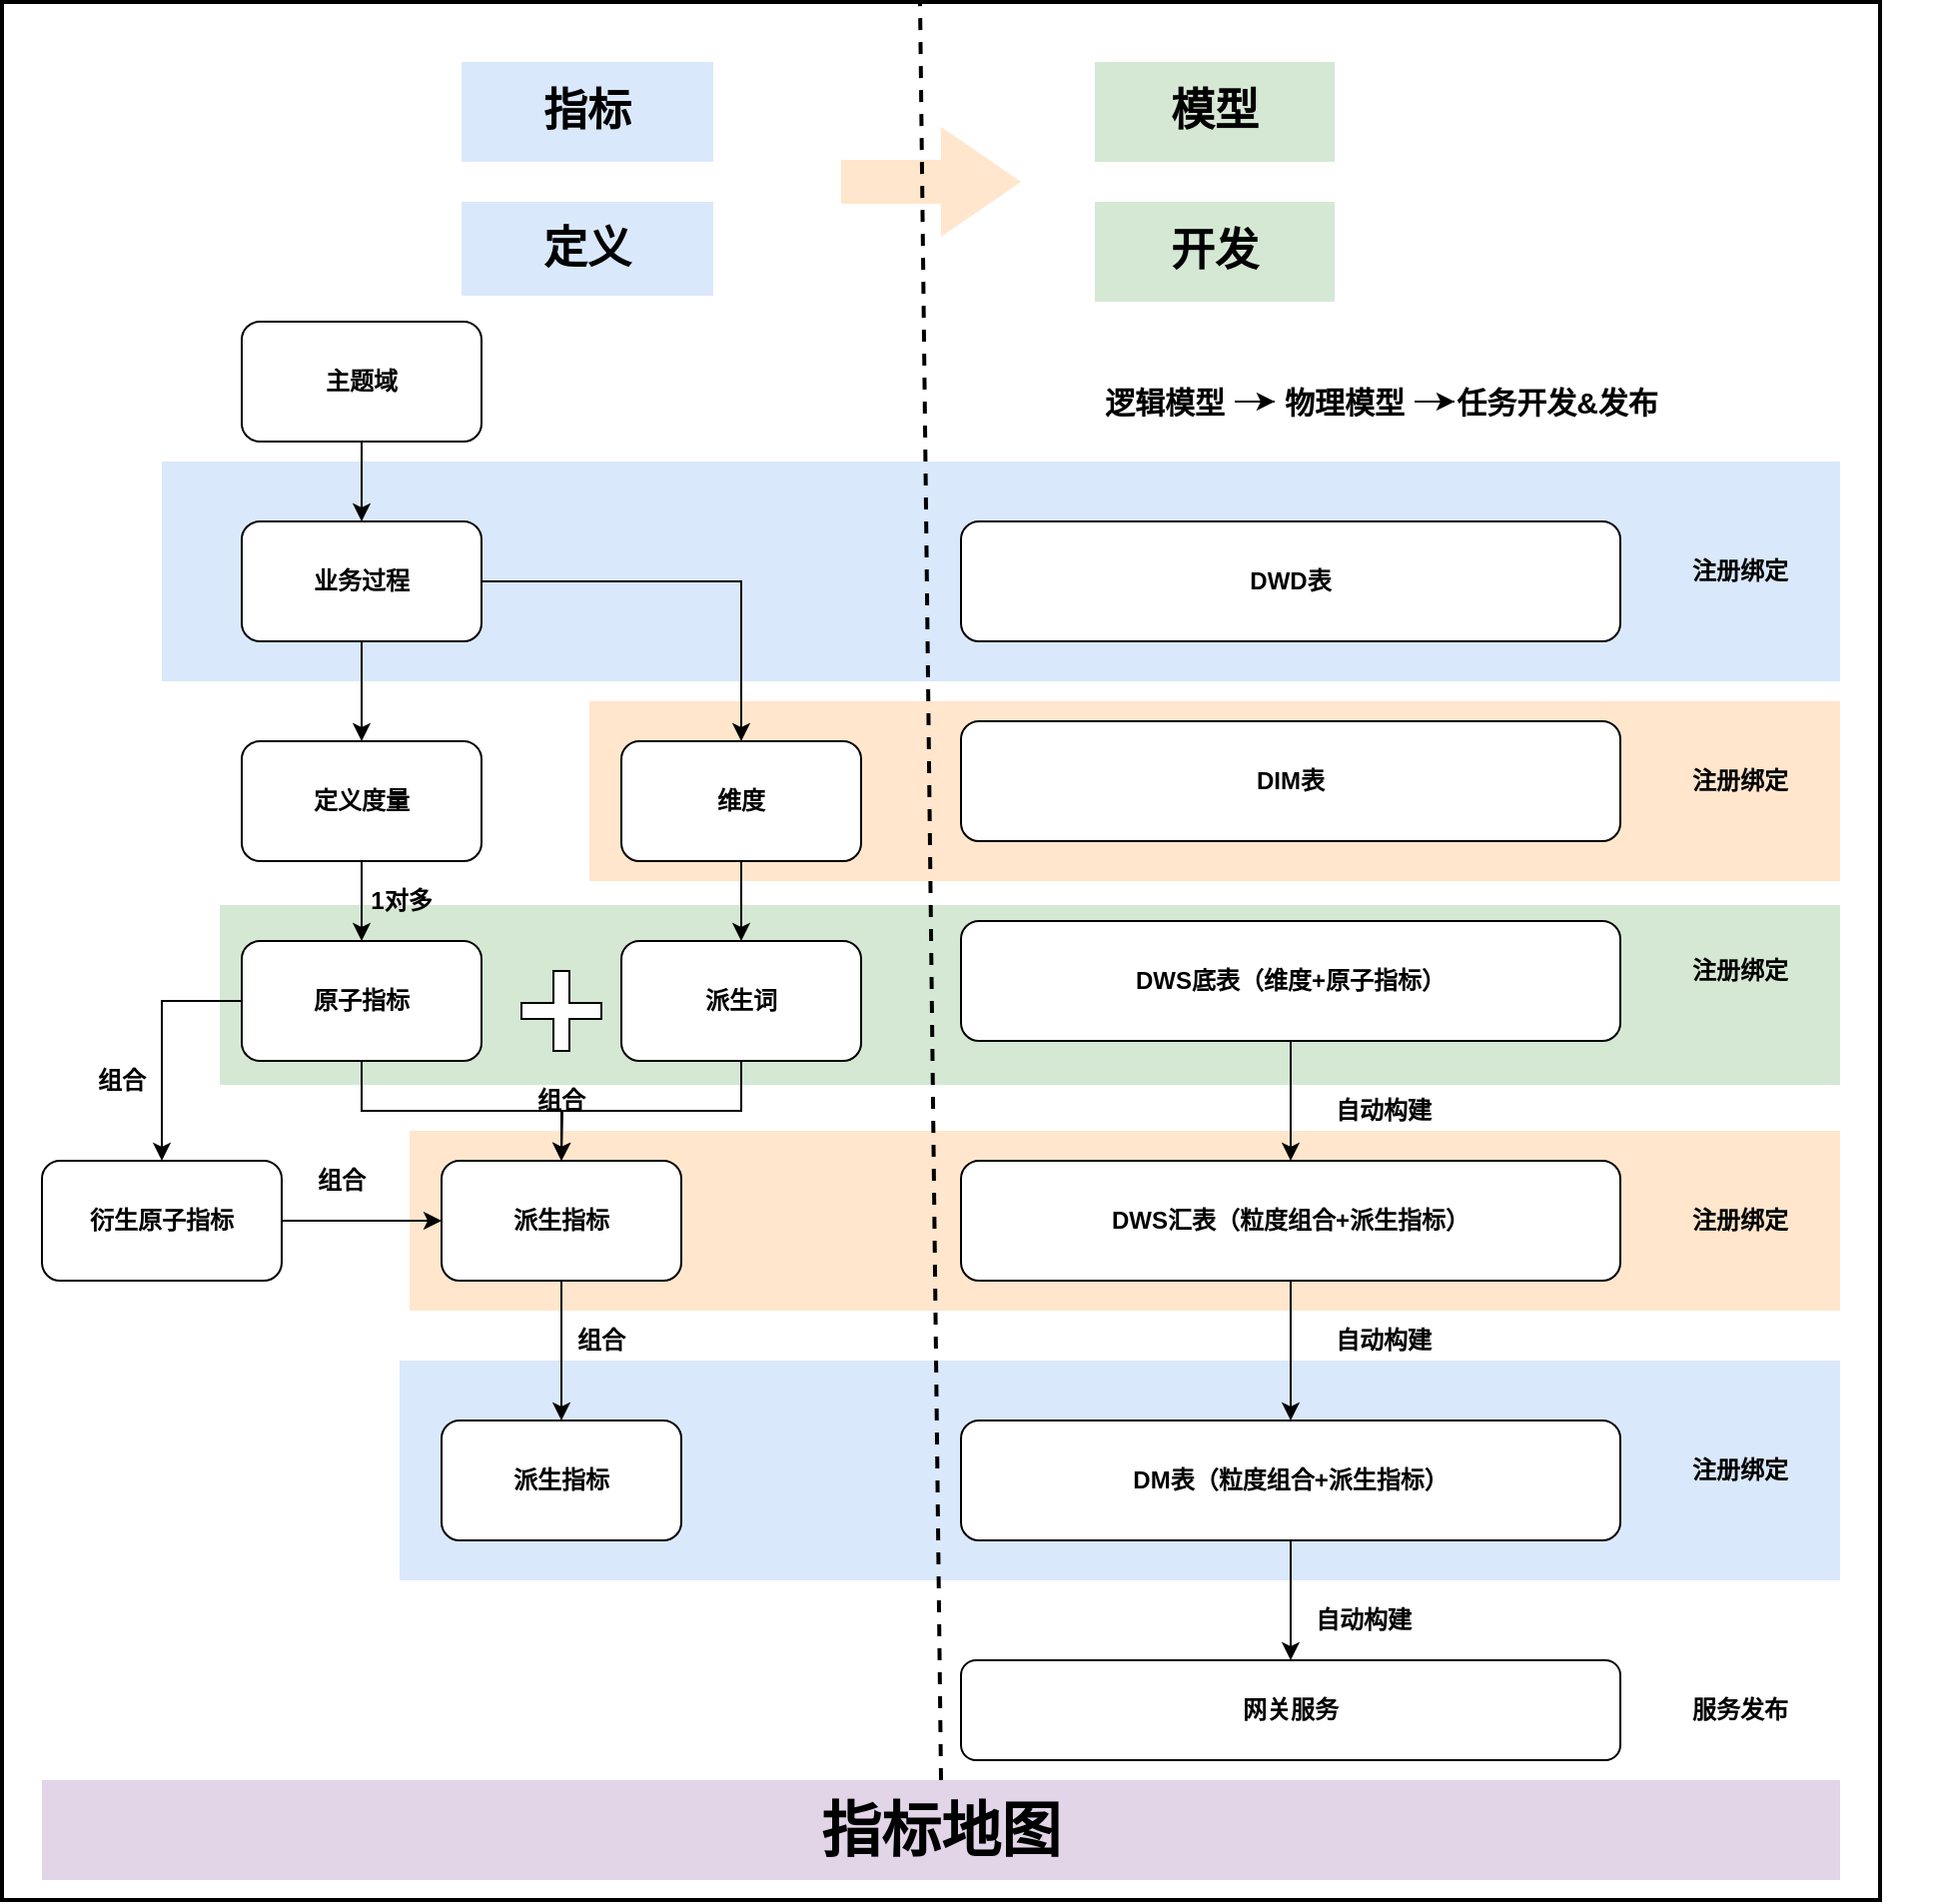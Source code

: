 <mxfile version="20.8.23" type="github">
  <diagram name="第 1 页" id="JSUvzp0A9ffYqXPfsxZi">
    <mxGraphModel dx="1122" dy="555" grid="1" gridSize="10" guides="1" tooltips="1" connect="1" arrows="1" fold="1" page="1" pageScale="1" pageWidth="827" pageHeight="1169" math="0" shadow="0">
      <root>
        <mxCell id="0" />
        <mxCell id="1" parent="0" />
        <mxCell id="ZQcCrLwTL-A52zjqZKLK-1" value="" style="rounded=0;whiteSpace=wrap;html=1;fontStyle=1;strokeWidth=2;" diagramCategory="general" diagramName="Rectangle" vertex="1" parent="1">
          <mxGeometry x="160" y="110" width="940" height="950" as="geometry" />
        </mxCell>
        <mxCell id="ZQcCrLwTL-A52zjqZKLK-2" value="" style="rounded=0;whiteSpace=wrap;html=1;dashed=1;fontStyle=1;strokeColor=none;fillColor=#d5e8d4;" diagramCategory="general" diagramName="Rectangle" vertex="1" parent="1">
          <mxGeometry x="269" y="562" width="811" height="90" as="geometry" />
        </mxCell>
        <mxCell id="ZQcCrLwTL-A52zjqZKLK-3" value="" style="rounded=0;whiteSpace=wrap;html=1;dashed=1;fontStyle=1;strokeColor=none;fillColor=#dae8fc;" diagramCategory="general" diagramName="Rectangle" vertex="1" parent="1">
          <mxGeometry x="359" y="790" width="721" height="110" as="geometry" />
        </mxCell>
        <mxCell id="ZQcCrLwTL-A52zjqZKLK-4" value="" style="rounded=0;whiteSpace=wrap;html=1;dashed=1;fontStyle=1;strokeColor=none;fillColor=#ffe6cc;" diagramCategory="general" diagramName="Rectangle" vertex="1" parent="1">
          <mxGeometry x="364" y="675" width="716" height="90" as="geometry" />
        </mxCell>
        <mxCell id="ZQcCrLwTL-A52zjqZKLK-5" value="注册绑定" style="text;html=1;strokeColor=none;fillColor=none;align=center;verticalAlign=middle;whiteSpace=wrap;rounded=0;fontStyle=1" diagramCategory="general" diagramName="text" vertex="1" parent="1">
          <mxGeometry x="995" y="710" width="70" height="20" as="geometry" />
        </mxCell>
        <mxCell id="ZQcCrLwTL-A52zjqZKLK-6" value="" style="rounded=0;whiteSpace=wrap;html=1;dashed=1;fontStyle=1;strokeColor=none;fillColor=#ffe6cc;" diagramCategory="general" diagramName="Rectangle" vertex="1" parent="1">
          <mxGeometry x="454" y="460" width="626" height="90" as="geometry" />
        </mxCell>
        <mxCell id="ZQcCrLwTL-A52zjqZKLK-7" value="" style="rounded=0;whiteSpace=wrap;html=1;dashed=1;fontStyle=1;strokeColor=none;fillColor=#dae8fc;" diagramCategory="general" diagramName="Rectangle" vertex="1" parent="1">
          <mxGeometry x="240" y="340" width="840" height="110" as="geometry" />
        </mxCell>
        <mxCell id="ZQcCrLwTL-A52zjqZKLK-8" style="edgeStyle=orthogonalEdgeStyle;rounded=0;orthogonalLoop=1;jettySize=auto;html=1;exitX=0.5;exitY=1;exitDx=0;exitDy=0;fontStyle=1" edge="1" parent="1" source="ZQcCrLwTL-A52zjqZKLK-9" target="ZQcCrLwTL-A52zjqZKLK-12">
          <mxGeometry relative="1" as="geometry" />
        </mxCell>
        <mxCell id="ZQcCrLwTL-A52zjqZKLK-9" value="主题域" style="rounded=1;whiteSpace=wrap;html=1;fontStyle=1" diagramCategory="general" diagramName="RoundedRectangle" vertex="1" parent="1">
          <mxGeometry x="280" y="270" width="120" height="60" as="geometry" />
        </mxCell>
        <mxCell id="ZQcCrLwTL-A52zjqZKLK-10" style="edgeStyle=orthogonalEdgeStyle;rounded=0;orthogonalLoop=1;jettySize=auto;html=1;exitX=0.5;exitY=1;exitDx=0;exitDy=0;entryX=0.5;entryY=0;entryDx=0;entryDy=0;fontStyle=1" edge="1" parent="1" source="ZQcCrLwTL-A52zjqZKLK-12" target="ZQcCrLwTL-A52zjqZKLK-14">
          <mxGeometry relative="1" as="geometry" />
        </mxCell>
        <mxCell id="ZQcCrLwTL-A52zjqZKLK-11" style="edgeStyle=orthogonalEdgeStyle;rounded=0;orthogonalLoop=1;jettySize=auto;html=1;exitX=1;exitY=0.5;exitDx=0;exitDy=0;entryX=0.5;entryY=0;entryDx=0;entryDy=0;fontStyle=1" edge="1" parent="1" source="ZQcCrLwTL-A52zjqZKLK-12" target="ZQcCrLwTL-A52zjqZKLK-19">
          <mxGeometry relative="1" as="geometry" />
        </mxCell>
        <mxCell id="ZQcCrLwTL-A52zjqZKLK-12" value="业务过程" style="rounded=1;whiteSpace=wrap;html=1;fontStyle=1" diagramCategory="general" diagramName="RoundedRectangle" vertex="1" parent="1">
          <mxGeometry x="280" y="370" width="120" height="60" as="geometry" />
        </mxCell>
        <mxCell id="ZQcCrLwTL-A52zjqZKLK-13" style="edgeStyle=orthogonalEdgeStyle;rounded=0;orthogonalLoop=1;jettySize=auto;html=1;exitX=0.5;exitY=1;exitDx=0;exitDy=0;fontStyle=1" edge="1" parent="1" source="ZQcCrLwTL-A52zjqZKLK-14" target="ZQcCrLwTL-A52zjqZKLK-17">
          <mxGeometry relative="1" as="geometry" />
        </mxCell>
        <mxCell id="ZQcCrLwTL-A52zjqZKLK-14" value="定义度量" style="rounded=1;whiteSpace=wrap;html=1;fontStyle=1" diagramCategory="general" diagramName="RoundedRectangle" vertex="1" parent="1">
          <mxGeometry x="280" y="480" width="120" height="60" as="geometry" />
        </mxCell>
        <mxCell id="ZQcCrLwTL-A52zjqZKLK-15" style="edgeStyle=orthogonalEdgeStyle;rounded=0;orthogonalLoop=1;jettySize=auto;html=1;exitX=0.5;exitY=1;exitDx=0;exitDy=0;fontStyle=1" edge="1" parent="1" source="ZQcCrLwTL-A52zjqZKLK-17">
          <mxGeometry relative="1" as="geometry">
            <mxPoint x="440" y="690" as="targetPoint" />
          </mxGeometry>
        </mxCell>
        <mxCell id="ZQcCrLwTL-A52zjqZKLK-16" style="edgeStyle=orthogonalEdgeStyle;rounded=0;orthogonalLoop=1;jettySize=auto;html=1;exitX=0;exitY=0.5;exitDx=0;exitDy=0;fontStyle=1" edge="1" parent="1" source="ZQcCrLwTL-A52zjqZKLK-17" target="ZQcCrLwTL-A52zjqZKLK-24">
          <mxGeometry relative="1" as="geometry" />
        </mxCell>
        <mxCell id="ZQcCrLwTL-A52zjqZKLK-17" value="原子指标" style="rounded=1;whiteSpace=wrap;html=1;fontStyle=1" diagramCategory="general" diagramName="RoundedRectangle" vertex="1" parent="1">
          <mxGeometry x="280" y="580" width="120" height="60" as="geometry" />
        </mxCell>
        <mxCell id="ZQcCrLwTL-A52zjqZKLK-18" style="edgeStyle=orthogonalEdgeStyle;rounded=0;orthogonalLoop=1;jettySize=auto;html=1;exitX=0.5;exitY=1;exitDx=0;exitDy=0;fontStyle=1" edge="1" parent="1" source="ZQcCrLwTL-A52zjqZKLK-19" target="ZQcCrLwTL-A52zjqZKLK-21">
          <mxGeometry relative="1" as="geometry" />
        </mxCell>
        <mxCell id="ZQcCrLwTL-A52zjqZKLK-19" value="维度" style="rounded=1;whiteSpace=wrap;html=1;fontStyle=1" diagramCategory="general" diagramName="RoundedRectangle" vertex="1" parent="1">
          <mxGeometry x="470" y="480" width="120" height="60" as="geometry" />
        </mxCell>
        <mxCell id="ZQcCrLwTL-A52zjqZKLK-20" style="edgeStyle=orthogonalEdgeStyle;rounded=0;orthogonalLoop=1;jettySize=auto;html=1;exitX=0.5;exitY=1;exitDx=0;exitDy=0;entryX=0.5;entryY=0;entryDx=0;entryDy=0;fontStyle=1" edge="1" parent="1" source="ZQcCrLwTL-A52zjqZKLK-21" target="ZQcCrLwTL-A52zjqZKLK-23">
          <mxGeometry relative="1" as="geometry" />
        </mxCell>
        <mxCell id="ZQcCrLwTL-A52zjqZKLK-21" value="派生词" style="rounded=1;whiteSpace=wrap;html=1;fontStyle=1" diagramCategory="general" diagramName="RoundedRectangle" vertex="1" parent="1">
          <mxGeometry x="470" y="580" width="120" height="60" as="geometry" />
        </mxCell>
        <mxCell id="ZQcCrLwTL-A52zjqZKLK-22" style="edgeStyle=orthogonalEdgeStyle;rounded=0;orthogonalLoop=1;jettySize=auto;html=1;exitX=0.5;exitY=1;exitDx=0;exitDy=0;fontStyle=1" edge="1" parent="1" source="ZQcCrLwTL-A52zjqZKLK-23" target="ZQcCrLwTL-A52zjqZKLK-27">
          <mxGeometry relative="1" as="geometry" />
        </mxCell>
        <mxCell id="ZQcCrLwTL-A52zjqZKLK-23" value="派生指标" style="rounded=1;whiteSpace=wrap;html=1;fontStyle=1" diagramCategory="general" diagramName="RoundedRectangle" vertex="1" parent="1">
          <mxGeometry x="380" y="690" width="120" height="60" as="geometry" />
        </mxCell>
        <mxCell id="ZQcCrLwTL-A52zjqZKLK-69" style="edgeStyle=orthogonalEdgeStyle;rounded=0;orthogonalLoop=1;jettySize=auto;html=1;exitX=1;exitY=0.5;exitDx=0;exitDy=0;entryX=0;entryY=0.5;entryDx=0;entryDy=0;fontSize=15;" edge="1" parent="1" source="ZQcCrLwTL-A52zjqZKLK-24" target="ZQcCrLwTL-A52zjqZKLK-23">
          <mxGeometry relative="1" as="geometry" />
        </mxCell>
        <mxCell id="ZQcCrLwTL-A52zjqZKLK-24" value="衍生原子指标" style="rounded=1;whiteSpace=wrap;html=1;fontStyle=1" diagramCategory="general" diagramName="RoundedRectangle" vertex="1" parent="1">
          <mxGeometry x="180" y="690" width="120" height="60" as="geometry" />
        </mxCell>
        <mxCell id="ZQcCrLwTL-A52zjqZKLK-25" value="组合" style="text;html=1;strokeColor=none;fillColor=none;align=center;verticalAlign=middle;whiteSpace=wrap;rounded=0;fontStyle=1" diagramCategory="general" diagramName="text" vertex="1" parent="1">
          <mxGeometry x="200" y="640" width="40" height="20" as="geometry" />
        </mxCell>
        <mxCell id="ZQcCrLwTL-A52zjqZKLK-26" value="组合" style="text;html=1;strokeColor=none;fillColor=none;align=center;verticalAlign=middle;whiteSpace=wrap;rounded=0;fontStyle=1" diagramCategory="general" diagramName="text" vertex="1" parent="1">
          <mxGeometry x="420" y="650" width="40" height="20" as="geometry" />
        </mxCell>
        <mxCell id="ZQcCrLwTL-A52zjqZKLK-27" value="派生指标" style="rounded=1;whiteSpace=wrap;html=1;fontStyle=1" diagramCategory="general" diagramName="RoundedRectangle" vertex="1" parent="1">
          <mxGeometry x="380" y="820" width="120" height="60" as="geometry" />
        </mxCell>
        <mxCell id="ZQcCrLwTL-A52zjqZKLK-28" value="组合" style="text;html=1;strokeColor=none;fillColor=none;align=center;verticalAlign=middle;whiteSpace=wrap;rounded=0;fontStyle=1" diagramCategory="general" diagramName="text" vertex="1" parent="1">
          <mxGeometry x="440" y="770" width="40" height="20" as="geometry" />
        </mxCell>
        <mxCell id="ZQcCrLwTL-A52zjqZKLK-29" value="DIM表" style="rounded=1;whiteSpace=wrap;html=1;fontStyle=1" diagramCategory="general" diagramName="RoundedRectangle" vertex="1" parent="1">
          <mxGeometry x="640" y="470" width="330" height="60" as="geometry" />
        </mxCell>
        <mxCell id="ZQcCrLwTL-A52zjqZKLK-30" value="DWD表" style="rounded=1;whiteSpace=wrap;html=1;fontStyle=1" diagramCategory="general" diagramName="RoundedRectangle" vertex="1" parent="1">
          <mxGeometry x="640" y="370" width="330" height="60" as="geometry" />
        </mxCell>
        <mxCell id="ZQcCrLwTL-A52zjqZKLK-31" style="edgeStyle=orthogonalEdgeStyle;rounded=0;orthogonalLoop=1;jettySize=auto;html=1;exitX=0.5;exitY=1;exitDx=0;exitDy=0;entryX=0.5;entryY=0;entryDx=0;entryDy=0;fontStyle=1" edge="1" parent="1" source="ZQcCrLwTL-A52zjqZKLK-32" target="ZQcCrLwTL-A52zjqZKLK-34">
          <mxGeometry relative="1" as="geometry" />
        </mxCell>
        <mxCell id="ZQcCrLwTL-A52zjqZKLK-32" value="DWS底表（维度+原子指标）" style="rounded=1;whiteSpace=wrap;html=1;fontStyle=1" diagramCategory="general" diagramName="RoundedRectangle" vertex="1" parent="1">
          <mxGeometry x="640" y="570" width="330" height="60" as="geometry" />
        </mxCell>
        <mxCell id="ZQcCrLwTL-A52zjqZKLK-33" style="edgeStyle=orthogonalEdgeStyle;rounded=0;orthogonalLoop=1;jettySize=auto;html=1;exitX=0.5;exitY=1;exitDx=0;exitDy=0;fontStyle=1" edge="1" parent="1" source="ZQcCrLwTL-A52zjqZKLK-34" target="ZQcCrLwTL-A52zjqZKLK-36">
          <mxGeometry relative="1" as="geometry" />
        </mxCell>
        <mxCell id="ZQcCrLwTL-A52zjqZKLK-34" value="DWS汇表（粒度组合+派生指标）" style="rounded=1;whiteSpace=wrap;html=1;fontStyle=1" diagramCategory="general" diagramName="RoundedRectangle" vertex="1" parent="1">
          <mxGeometry x="640" y="690" width="330" height="60" as="geometry" />
        </mxCell>
        <mxCell id="ZQcCrLwTL-A52zjqZKLK-35" style="edgeStyle=orthogonalEdgeStyle;rounded=0;orthogonalLoop=1;jettySize=auto;html=1;exitX=0.5;exitY=1;exitDx=0;exitDy=0;entryX=0.5;entryY=0;entryDx=0;entryDy=0;" edge="1" parent="1" source="ZQcCrLwTL-A52zjqZKLK-36" target="ZQcCrLwTL-A52zjqZKLK-51">
          <mxGeometry relative="1" as="geometry" />
        </mxCell>
        <mxCell id="ZQcCrLwTL-A52zjqZKLK-36" value="DM表（粒度组合+派生指标）" style="rounded=1;whiteSpace=wrap;html=1;fontStyle=1" diagramCategory="general" diagramName="RoundedRectangle" vertex="1" parent="1">
          <mxGeometry x="640" y="820" width="330" height="60" as="geometry" />
        </mxCell>
        <mxCell id="ZQcCrLwTL-A52zjqZKLK-37" value="注册绑定" style="text;html=1;strokeColor=none;fillColor=none;align=center;verticalAlign=middle;whiteSpace=wrap;rounded=0;fontStyle=1" diagramCategory="general" diagramName="text" vertex="1" parent="1">
          <mxGeometry x="980" y="385" width="100" height="20" as="geometry" />
        </mxCell>
        <mxCell id="ZQcCrLwTL-A52zjqZKLK-38" value="注册绑定" style="text;html=1;strokeColor=none;fillColor=none;align=center;verticalAlign=middle;whiteSpace=wrap;rounded=0;fontStyle=1" diagramCategory="general" diagramName="text" vertex="1" parent="1">
          <mxGeometry x="980" y="490" width="100" height="20" as="geometry" />
        </mxCell>
        <mxCell id="ZQcCrLwTL-A52zjqZKLK-39" value="注册绑定" style="text;html=1;strokeColor=none;fillColor=none;align=center;verticalAlign=middle;whiteSpace=wrap;rounded=0;fontStyle=1" diagramCategory="general" diagramName="text" vertex="1" parent="1">
          <mxGeometry x="930" y="585" width="200" height="20" as="geometry" />
        </mxCell>
        <mxCell id="ZQcCrLwTL-A52zjqZKLK-40" value="自动构建" style="text;html=1;strokeColor=none;fillColor=none;align=center;verticalAlign=middle;whiteSpace=wrap;rounded=0;fontStyle=1" diagramCategory="general" diagramName="text" vertex="1" parent="1">
          <mxGeometry x="820" y="655" width="63" height="20" as="geometry" />
        </mxCell>
        <mxCell id="ZQcCrLwTL-A52zjqZKLK-41" value="自动构建" style="text;html=1;strokeColor=none;fillColor=none;align=center;verticalAlign=middle;whiteSpace=wrap;rounded=0;fontStyle=1" diagramCategory="general" diagramName="text" vertex="1" parent="1">
          <mxGeometry x="820" y="770" width="63" height="20" as="geometry" />
        </mxCell>
        <mxCell id="ZQcCrLwTL-A52zjqZKLK-43" value="" style="shape=cross;whiteSpace=wrap;html=1;fontStyle=1" diagramCategory="advanced" diagramName="Cross" vertex="1" parent="1">
          <mxGeometry x="420" y="595" width="40" height="40" as="geometry" />
        </mxCell>
        <mxCell id="ZQcCrLwTL-A52zjqZKLK-45" value="&lt;span style=&quot;font-size: 22px;&quot;&gt;模型&lt;/span&gt;" style="text;html=1;strokeColor=none;fillColor=#d5e8d4;align=center;verticalAlign=middle;whiteSpace=wrap;rounded=0;fontStyle=1" diagramCategory="general" diagramName="text" vertex="1" parent="1">
          <mxGeometry x="707" y="140" width="120" height="50" as="geometry" />
        </mxCell>
        <mxCell id="ZQcCrLwTL-A52zjqZKLK-46" value="&lt;span style=&quot;font-size: 22px;&quot;&gt;开发&lt;/span&gt;" style="text;html=1;strokeColor=none;fillColor=#d5e8d4;align=center;verticalAlign=middle;whiteSpace=wrap;rounded=0;fontStyle=1" diagramCategory="general" diagramName="text" vertex="1" parent="1">
          <mxGeometry x="707" y="210" width="120" height="50" as="geometry" />
        </mxCell>
        <mxCell id="ZQcCrLwTL-A52zjqZKLK-47" value="&lt;font style=&quot;font-size: 22px;&quot;&gt;定义&lt;/font&gt;" style="text;html=1;strokeColor=none;fillColor=#dae8fc;align=center;verticalAlign=middle;whiteSpace=wrap;rounded=0;fontStyle=1" diagramCategory="general" diagramName="text" vertex="1" parent="1">
          <mxGeometry x="390" y="210" width="126" height="47" as="geometry" />
        </mxCell>
        <mxCell id="ZQcCrLwTL-A52zjqZKLK-48" value="&lt;span style=&quot;font-size: 22px;&quot;&gt;指标&lt;/span&gt;" style="text;html=1;strokeColor=none;fillColor=#dae8fc;align=center;verticalAlign=middle;whiteSpace=wrap;rounded=0;fontStyle=1" diagramCategory="general" diagramName="text" vertex="1" parent="1">
          <mxGeometry x="390" y="140" width="126" height="50" as="geometry" />
        </mxCell>
        <mxCell id="ZQcCrLwTL-A52zjqZKLK-49" value="&lt;font style=&quot;font-size: 30px;&quot;&gt;指标地图&lt;/font&gt;" style="rounded=0;whiteSpace=wrap;html=1;fontStyle=1;fillColor=#e1d5e7;strokeColor=none;" diagramCategory="general" diagramName="Rectangle" vertex="1" parent="1">
          <mxGeometry x="180" y="1000" width="900" height="50" as="geometry" />
        </mxCell>
        <mxCell id="ZQcCrLwTL-A52zjqZKLK-50" value="1对多" style="text;html=1;strokeColor=none;fillColor=none;align=center;verticalAlign=middle;whiteSpace=wrap;rounded=0;fontStyle=1" diagramCategory="general" diagramName="text" vertex="1" parent="1">
          <mxGeometry x="340" y="550" width="40" height="20" as="geometry" />
        </mxCell>
        <mxCell id="ZQcCrLwTL-A52zjqZKLK-51" value="网关服务" style="rounded=1;whiteSpace=wrap;html=1;fontStyle=1" diagramCategory="general" diagramName="RoundedRectangle" vertex="1" parent="1">
          <mxGeometry x="640" y="940" width="330" height="50" as="geometry" />
        </mxCell>
        <mxCell id="ZQcCrLwTL-A52zjqZKLK-52" value="自动构建" style="text;html=1;strokeColor=none;fillColor=none;align=center;verticalAlign=middle;whiteSpace=wrap;rounded=0;fontStyle=1" diagramCategory="general" diagramName="text" vertex="1" parent="1">
          <mxGeometry x="810" y="910" width="63" height="20" as="geometry" />
        </mxCell>
        <mxCell id="ZQcCrLwTL-A52zjqZKLK-53" style="edgeStyle=orthogonalEdgeStyle;rounded=0;orthogonalLoop=1;jettySize=auto;html=1;exitX=1;exitY=0.5;exitDx=0;exitDy=0;" edge="1" parent="1" source="ZQcCrLwTL-A52zjqZKLK-54" target="ZQcCrLwTL-A52zjqZKLK-55">
          <mxGeometry relative="1" as="geometry" />
        </mxCell>
        <mxCell id="ZQcCrLwTL-A52zjqZKLK-54" value="逻辑模型" style="text;html=1;strokeColor=none;fillColor=none;align=center;verticalAlign=middle;whiteSpace=wrap;rounded=0;fontStyle=1;fontSize=15;" diagramCategory="general" diagramName="text" vertex="1" parent="1">
          <mxGeometry x="707" y="300" width="70" height="20" as="geometry" />
        </mxCell>
        <mxCell id="ZQcCrLwTL-A52zjqZKLK-66" style="edgeStyle=orthogonalEdgeStyle;rounded=0;orthogonalLoop=1;jettySize=auto;html=1;exitX=1;exitY=0.5;exitDx=0;exitDy=0;fontSize=15;" edge="1" parent="1" source="ZQcCrLwTL-A52zjqZKLK-55" target="ZQcCrLwTL-A52zjqZKLK-65">
          <mxGeometry relative="1" as="geometry" />
        </mxCell>
        <mxCell id="ZQcCrLwTL-A52zjqZKLK-55" value="物理模型" style="text;html=1;strokeColor=none;fillColor=none;align=center;verticalAlign=middle;whiteSpace=wrap;rounded=0;fontStyle=1;fontSize=15;" diagramCategory="general" diagramName="text" vertex="1" parent="1">
          <mxGeometry x="797" y="300" width="70" height="20" as="geometry" />
        </mxCell>
        <mxCell id="ZQcCrLwTL-A52zjqZKLK-62" value="" style="html=1;shadow=0;dashed=0;align=center;verticalAlign=middle;shape=mxgraph.arrows2.arrow;dy=0.6;dx=40;notch=0;strokeColor=none;fontSize=15;fillColor=#ffe6cc;" vertex="1" parent="1">
          <mxGeometry x="580" y="172.5" width="90" height="55" as="geometry" />
        </mxCell>
        <mxCell id="ZQcCrLwTL-A52zjqZKLK-44" value="" style="endArrow=none;html=1;dashed=1;strokeWidth=2;fontStyle=1;exitX=0.5;exitY=0;exitDx=0;exitDy=0;" diagramCategory="general" diagramName="straight" edge="1" parent="1" source="ZQcCrLwTL-A52zjqZKLK-49">
          <mxGeometry width="50" height="50" relative="1" as="geometry">
            <mxPoint x="630" y="920" as="sourcePoint" />
            <mxPoint x="619.5" y="110" as="targetPoint" />
            <Array as="points" />
          </mxGeometry>
        </mxCell>
        <mxCell id="ZQcCrLwTL-A52zjqZKLK-65" value="任务开发&amp;amp;发布" style="text;html=1;strokeColor=none;fillColor=none;align=center;verticalAlign=middle;whiteSpace=wrap;rounded=0;fontStyle=1;fontSize=15;" diagramCategory="general" diagramName="text" vertex="1" parent="1">
          <mxGeometry x="887" y="300" width="103" height="20" as="geometry" />
        </mxCell>
        <mxCell id="ZQcCrLwTL-A52zjqZKLK-68" value="组合" style="text;html=1;strokeColor=none;fillColor=none;align=center;verticalAlign=middle;whiteSpace=wrap;rounded=0;fontStyle=1" diagramCategory="general" diagramName="text" vertex="1" parent="1">
          <mxGeometry x="310" y="690" width="40" height="20" as="geometry" />
        </mxCell>
        <mxCell id="ZQcCrLwTL-A52zjqZKLK-73" value="注册绑定" style="text;html=1;strokeColor=none;fillColor=none;align=center;verticalAlign=middle;whiteSpace=wrap;rounded=0;fontStyle=1" diagramCategory="general" diagramName="text" vertex="1" parent="1">
          <mxGeometry x="995" y="835" width="70" height="20" as="geometry" />
        </mxCell>
        <mxCell id="ZQcCrLwTL-A52zjqZKLK-74" value="服务发布" style="text;html=1;strokeColor=none;fillColor=none;align=center;verticalAlign=middle;whiteSpace=wrap;rounded=0;fontStyle=1" diagramCategory="general" diagramName="text" vertex="1" parent="1">
          <mxGeometry x="995" y="955" width="70" height="20" as="geometry" />
        </mxCell>
      </root>
    </mxGraphModel>
  </diagram>
</mxfile>
